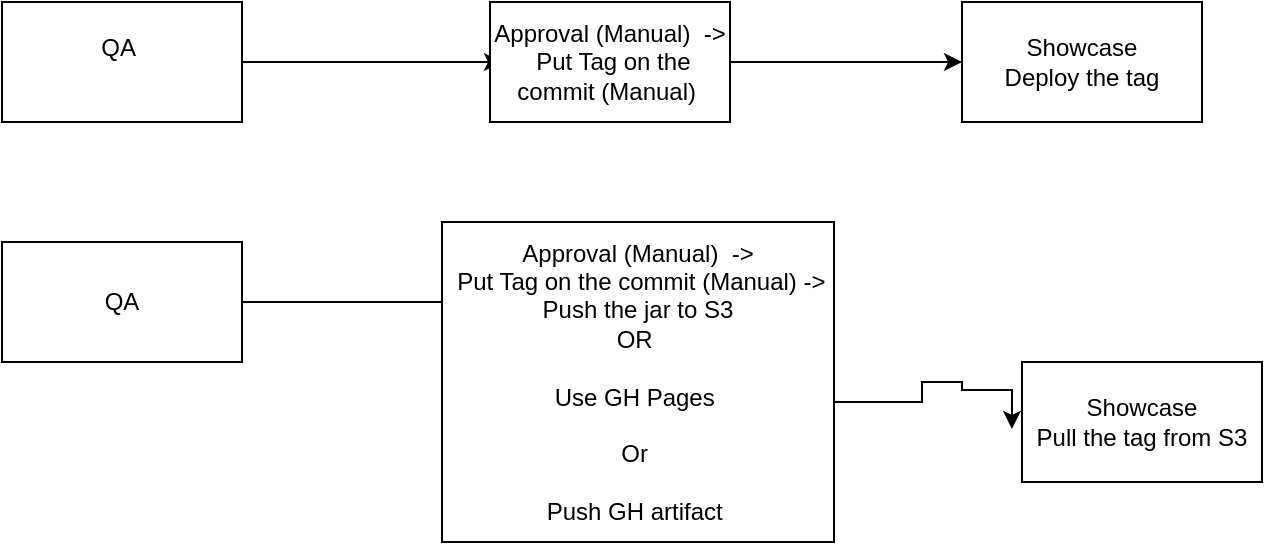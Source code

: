 <mxfile version="20.8.19" type="github">
  <diagram name="Page-1" id="yHqdBd0pj_aPX8kguWVa">
    <mxGraphModel dx="1035" dy="689" grid="1" gridSize="10" guides="1" tooltips="1" connect="1" arrows="1" fold="1" page="1" pageScale="1" pageWidth="827" pageHeight="1169" math="0" shadow="0">
      <root>
        <mxCell id="0" />
        <mxCell id="1" parent="0" />
        <mxCell id="CvUKT5107kWklErnXSAj-2" style="edgeStyle=orthogonalEdgeStyle;rounded=0;orthogonalLoop=1;jettySize=auto;html=1;" edge="1" parent="1" source="CvUKT5107kWklErnXSAj-1">
          <mxGeometry relative="1" as="geometry">
            <mxPoint x="360" y="240" as="targetPoint" />
          </mxGeometry>
        </mxCell>
        <mxCell id="CvUKT5107kWklErnXSAj-1" value="QA&amp;nbsp;&lt;br&gt;&amp;nbsp;&amp;nbsp;" style="rounded=0;whiteSpace=wrap;html=1;" vertex="1" parent="1">
          <mxGeometry x="110" y="210" width="120" height="60" as="geometry" />
        </mxCell>
        <mxCell id="CvUKT5107kWklErnXSAj-4" style="edgeStyle=orthogonalEdgeStyle;rounded=0;orthogonalLoop=1;jettySize=auto;html=1;" edge="1" parent="1" source="CvUKT5107kWklErnXSAj-3">
          <mxGeometry relative="1" as="geometry">
            <mxPoint x="590" y="240" as="targetPoint" />
          </mxGeometry>
        </mxCell>
        <mxCell id="CvUKT5107kWklErnXSAj-3" value="Approval (Manual)&amp;nbsp; -&amp;gt;&lt;br&gt;&amp;nbsp;Put Tag on the commit (Manual)&amp;nbsp;" style="rounded=0;whiteSpace=wrap;html=1;" vertex="1" parent="1">
          <mxGeometry x="354" y="210" width="120" height="60" as="geometry" />
        </mxCell>
        <mxCell id="CvUKT5107kWklErnXSAj-5" value="Showcase&lt;br&gt;Deploy the tag" style="rounded=0;whiteSpace=wrap;html=1;" vertex="1" parent="1">
          <mxGeometry x="590" y="210" width="120" height="60" as="geometry" />
        </mxCell>
        <mxCell id="CvUKT5107kWklErnXSAj-7" style="edgeStyle=orthogonalEdgeStyle;rounded=0;orthogonalLoop=1;jettySize=auto;html=1;" edge="1" parent="1" source="CvUKT5107kWklErnXSAj-8">
          <mxGeometry relative="1" as="geometry">
            <mxPoint x="360" y="360" as="targetPoint" />
          </mxGeometry>
        </mxCell>
        <mxCell id="CvUKT5107kWklErnXSAj-8" value="&amp;nbsp;QA&amp;nbsp;" style="rounded=0;whiteSpace=wrap;html=1;" vertex="1" parent="1">
          <mxGeometry x="110" y="330" width="120" height="60" as="geometry" />
        </mxCell>
        <mxCell id="CvUKT5107kWklErnXSAj-9" style="edgeStyle=orthogonalEdgeStyle;rounded=0;orthogonalLoop=1;jettySize=auto;html=1;entryX=-0.042;entryY=0.558;entryDx=0;entryDy=0;entryPerimeter=0;" edge="1" parent="1" source="CvUKT5107kWklErnXSAj-10" target="CvUKT5107kWklErnXSAj-11">
          <mxGeometry relative="1" as="geometry">
            <mxPoint x="590" y="360" as="targetPoint" />
            <Array as="points">
              <mxPoint x="570" y="410" />
              <mxPoint x="570" y="400" />
              <mxPoint x="590" y="400" />
              <mxPoint x="590" y="404" />
            </Array>
          </mxGeometry>
        </mxCell>
        <mxCell id="CvUKT5107kWklErnXSAj-10" value="Approval (Manual)&amp;nbsp; -&amp;gt;&lt;br style=&quot;border-color: var(--border-color);&quot;&gt;&amp;nbsp;Put Tag on the commit (Manual) -&amp;gt; Push the jar to S3&lt;br&gt;OR&amp;nbsp;&lt;br&gt;&lt;br&gt;Use GH Pages&amp;nbsp;&lt;br&gt;&lt;br&gt;Or&amp;nbsp;&lt;br&gt;&lt;br&gt;Push GH artifact&amp;nbsp;" style="rounded=0;whiteSpace=wrap;html=1;" vertex="1" parent="1">
          <mxGeometry x="330" y="320" width="196" height="160" as="geometry" />
        </mxCell>
        <mxCell id="CvUKT5107kWklErnXSAj-11" value="Showcase&lt;br&gt;Pull the tag from S3" style="rounded=0;whiteSpace=wrap;html=1;" vertex="1" parent="1">
          <mxGeometry x="620" y="390" width="120" height="60" as="geometry" />
        </mxCell>
      </root>
    </mxGraphModel>
  </diagram>
</mxfile>
